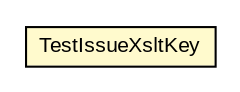 #!/usr/local/bin/dot
#
# Class diagram 
# Generated by UMLGraph version 5.1 (http://www.umlgraph.org/)
#

digraph G {
	edge [fontname="arial",fontsize=10,labelfontname="arial",labelfontsize=10];
	node [fontname="arial",fontsize=10,shape=plaintext];
	nodesep=0.25;
	ranksep=0.5;
	// com.helger.schematron.supplemantery.TestIssueXsltKey
	c389 [label=<<table title="com.helger.schematron.supplemantery.TestIssueXsltKey" border="0" cellborder="1" cellspacing="0" cellpadding="2" port="p" bgcolor="lemonChiffon" href="./TestIssueXsltKey.html">
		<tr><td><table border="0" cellspacing="0" cellpadding="1">
<tr><td align="center" balign="center"> TestIssueXsltKey </td></tr>
		</table></td></tr>
		</table>>, fontname="arial", fontcolor="black", fontsize=10.0];
}


